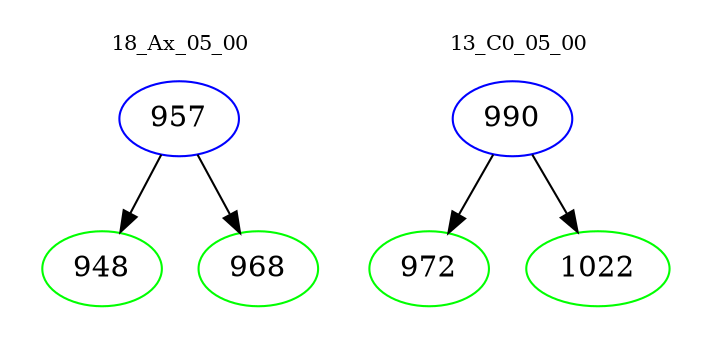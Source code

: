 digraph{
subgraph cluster_0 {
color = white
label = "18_Ax_05_00";
fontsize=10;
T0_957 [label="957", color="blue"]
T0_957 -> T0_948 [color="black"]
T0_948 [label="948", color="green"]
T0_957 -> T0_968 [color="black"]
T0_968 [label="968", color="green"]
}
subgraph cluster_1 {
color = white
label = "13_C0_05_00";
fontsize=10;
T1_990 [label="990", color="blue"]
T1_990 -> T1_972 [color="black"]
T1_972 [label="972", color="green"]
T1_990 -> T1_1022 [color="black"]
T1_1022 [label="1022", color="green"]
}
}
